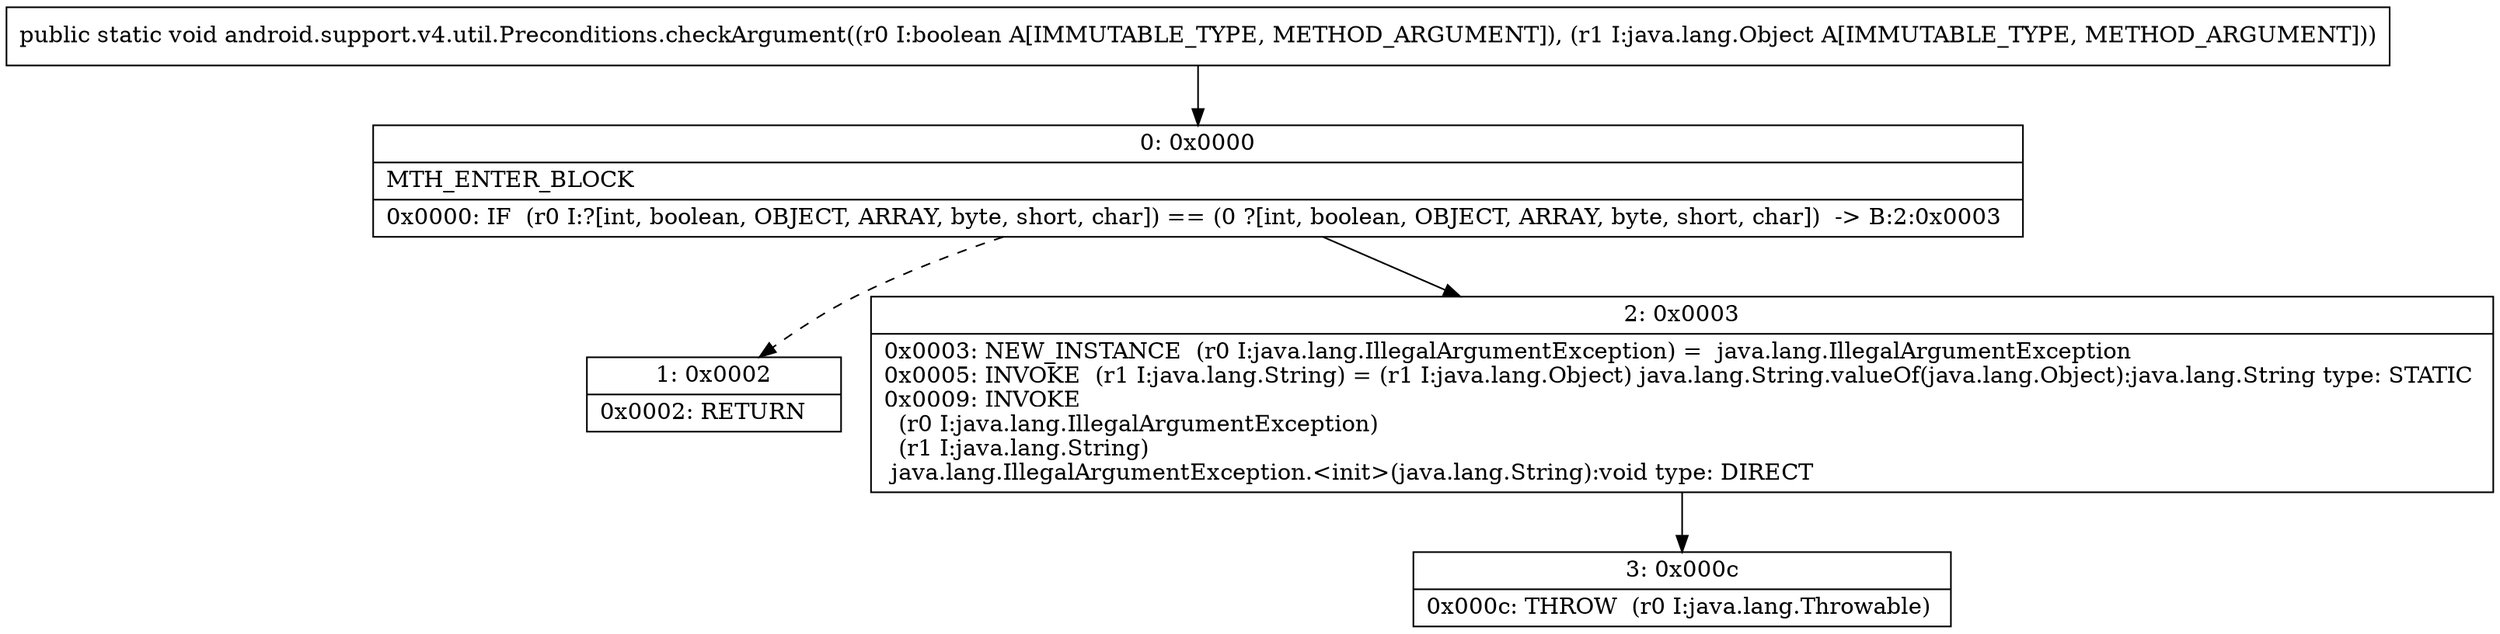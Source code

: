 digraph "CFG forandroid.support.v4.util.Preconditions.checkArgument(ZLjava\/lang\/Object;)V" {
Node_0 [shape=record,label="{0\:\ 0x0000|MTH_ENTER_BLOCK\l|0x0000: IF  (r0 I:?[int, boolean, OBJECT, ARRAY, byte, short, char]) == (0 ?[int, boolean, OBJECT, ARRAY, byte, short, char])  \-\> B:2:0x0003 \l}"];
Node_1 [shape=record,label="{1\:\ 0x0002|0x0002: RETURN   \l}"];
Node_2 [shape=record,label="{2\:\ 0x0003|0x0003: NEW_INSTANCE  (r0 I:java.lang.IllegalArgumentException) =  java.lang.IllegalArgumentException \l0x0005: INVOKE  (r1 I:java.lang.String) = (r1 I:java.lang.Object) java.lang.String.valueOf(java.lang.Object):java.lang.String type: STATIC \l0x0009: INVOKE  \l  (r0 I:java.lang.IllegalArgumentException)\l  (r1 I:java.lang.String)\l java.lang.IllegalArgumentException.\<init\>(java.lang.String):void type: DIRECT \l}"];
Node_3 [shape=record,label="{3\:\ 0x000c|0x000c: THROW  (r0 I:java.lang.Throwable) \l}"];
MethodNode[shape=record,label="{public static void android.support.v4.util.Preconditions.checkArgument((r0 I:boolean A[IMMUTABLE_TYPE, METHOD_ARGUMENT]), (r1 I:java.lang.Object A[IMMUTABLE_TYPE, METHOD_ARGUMENT])) }"];
MethodNode -> Node_0;
Node_0 -> Node_1[style=dashed];
Node_0 -> Node_2;
Node_2 -> Node_3;
}

